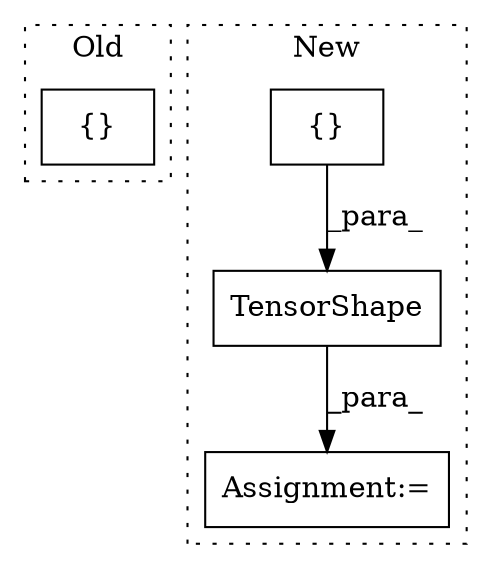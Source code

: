 digraph G {
subgraph cluster0 {
1 [label="{}" a="4" s="3384,3391" l="1,1" shape="box"];
label = "Old";
style="dotted";
}
subgraph cluster1 {
2 [label="TensorShape" a="32" s="4067,4096" l="12,1" shape="box"];
3 [label="{}" a="4" s="4088,4095" l="1,1" shape="box"];
4 [label="Assignment:=" a="7" s="3997" l="1" shape="box"];
label = "New";
style="dotted";
}
2 -> 4 [label="_para_"];
3 -> 2 [label="_para_"];
}